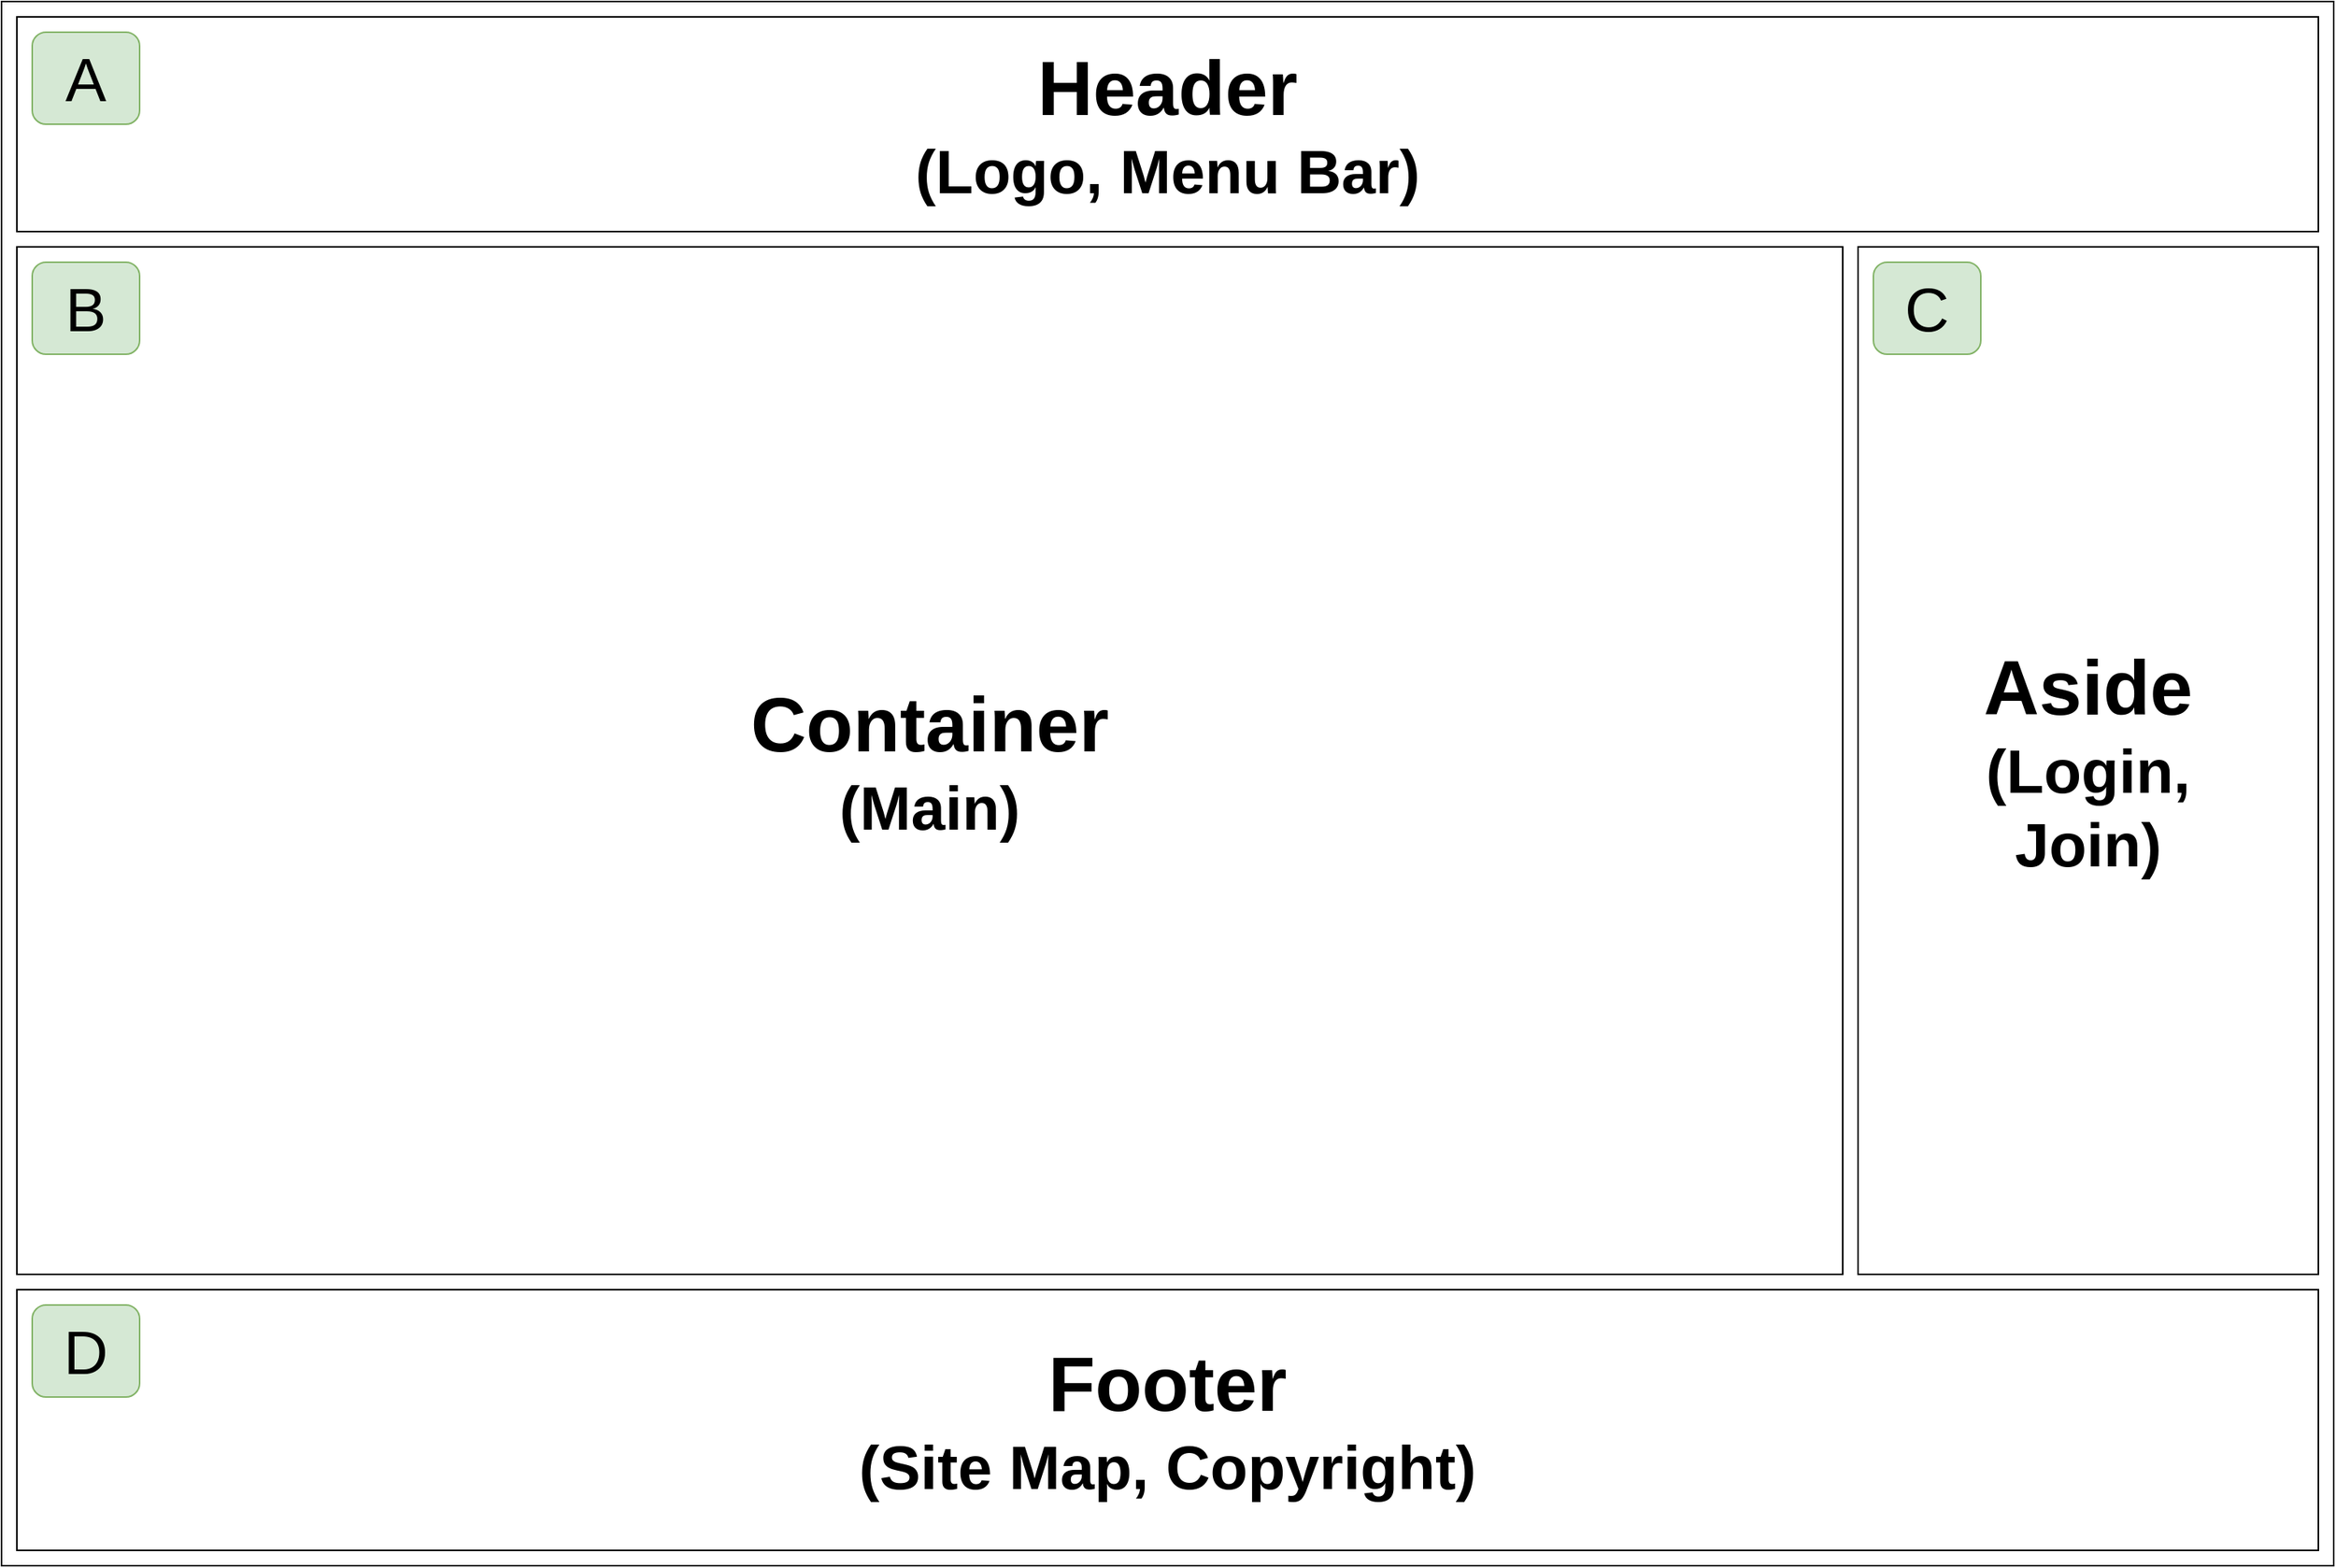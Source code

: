 <mxfile version="14.8.0" type="github"><diagram id="LUhC1UPg_H4Vv5l-Aaiy" name="Page-1"><mxGraphModel dx="2858" dy="1103" grid="1" gridSize="10" guides="1" tooltips="1" connect="1" arrows="1" fold="1" page="1" pageScale="1" pageWidth="827" pageHeight="1169" math="0" shadow="0"><root><mxCell id="0"/><mxCell id="1" parent="0"/><mxCell id="-gwJKWcT6zuJmrMntmpA-2" value="" style="rounded=0;whiteSpace=wrap;html=1;" vertex="1" parent="1"><mxGeometry x="-770" y="60" width="1520" height="1020" as="geometry"/></mxCell><mxCell id="-gwJKWcT6zuJmrMntmpA-4" value="&lt;font size=&quot;1&quot;&gt;&lt;b style=&quot;font-size: 40px&quot;&gt;&lt;span style=&quot;font-size: 50px&quot;&gt;Header&lt;/span&gt;&lt;br&gt;(Logo, Menu Bar)&lt;br&gt;&lt;/b&gt;&lt;/font&gt;" style="rounded=0;whiteSpace=wrap;html=1;" vertex="1" parent="1"><mxGeometry x="-760" y="70" width="1500" height="140" as="geometry"/></mxCell><mxCell id="-gwJKWcT6zuJmrMntmpA-5" value="&lt;b style=&quot;font-size: 40px&quot;&gt;&lt;span style=&quot;font-size: 50px&quot;&gt;Container&lt;/span&gt;&lt;br&gt;(Main)&lt;/b&gt;" style="rounded=0;whiteSpace=wrap;html=1;" vertex="1" parent="1"><mxGeometry x="-760" y="220" width="1190" height="670" as="geometry"/></mxCell><mxCell id="-gwJKWcT6zuJmrMntmpA-6" value="&lt;b&gt;&lt;span style=&quot;font-size: 50px&quot;&gt;Aside&lt;/span&gt;&lt;br&gt;&lt;span style=&quot;font-size: 40px&quot;&gt;(Login,&lt;br&gt;Join)&lt;/span&gt;&lt;/b&gt;" style="rounded=0;whiteSpace=wrap;html=1;direction=west;" vertex="1" parent="1"><mxGeometry x="440" y="220" width="300" height="670" as="geometry"/></mxCell><mxCell id="-gwJKWcT6zuJmrMntmpA-7" value="&lt;b style=&quot;font-size: 40px&quot;&gt;&lt;span style=&quot;font-size: 50px&quot;&gt;Footer&lt;/span&gt;&lt;br&gt;(Site Map, Copyright)&lt;/b&gt;" style="rounded=0;whiteSpace=wrap;html=1;" vertex="1" parent="1"><mxGeometry x="-760" y="900" width="1500" height="170" as="geometry"/></mxCell><mxCell id="-gwJKWcT6zuJmrMntmpA-12" value="A" style="rounded=1;whiteSpace=wrap;html=1;fontSize=40;fillColor=#d5e8d4;strokeColor=#82b366;" vertex="1" parent="1"><mxGeometry x="-750" y="80" width="70" height="60" as="geometry"/></mxCell><mxCell id="-gwJKWcT6zuJmrMntmpA-13" value="B" style="rounded=1;whiteSpace=wrap;html=1;fontSize=40;fillColor=#d5e8d4;strokeColor=#82b366;" vertex="1" parent="1"><mxGeometry x="-750" y="230" width="70" height="60" as="geometry"/></mxCell><mxCell id="-gwJKWcT6zuJmrMntmpA-14" value="C&lt;span style=&quot;color: rgba(0 , 0 , 0 , 0) ; font-family: monospace ; font-size: 0px&quot;&gt;%3CmxGraphModel%3E%3Croot%3E%3CmxCell%20id%3D%220%22%2F%3E%3CmxCell%20id%3D%221%22%20parent%3D%220%22%2F%3E%3CmxCell%20id%3D%222%22%20value%3D%22A%22%20style%3D%22rounded%3D1%3BwhiteSpace%3Dwrap%3Bhtml%3D1%3BfontSize%3D40%3BfillColor%3D%23d5e8d4%3BstrokeColor%3D%2382b366%3B%22%20vertex%3D%221%22%20parent%3D%221%22%3E%3CmxGeometry%20x%3D%22-750%22%20y%3D%2280%22%20width%3D%2270%22%20height%3D%2260%22%20as%3D%22geometry%22%2F%3E%3C%2FmxCell%3E%3C%2Froot%3E%3C%2FmxGraphModel%3E&lt;/span&gt;" style="rounded=1;whiteSpace=wrap;html=1;fontSize=40;fillColor=#d5e8d4;strokeColor=#82b366;" vertex="1" parent="1"><mxGeometry x="450" y="230" width="70" height="60" as="geometry"/></mxCell><mxCell id="-gwJKWcT6zuJmrMntmpA-15" value="D" style="rounded=1;whiteSpace=wrap;html=1;fontSize=40;fillColor=#d5e8d4;strokeColor=#82b366;" vertex="1" parent="1"><mxGeometry x="-750" y="910" width="70" height="60" as="geometry"/></mxCell></root></mxGraphModel></diagram></mxfile>